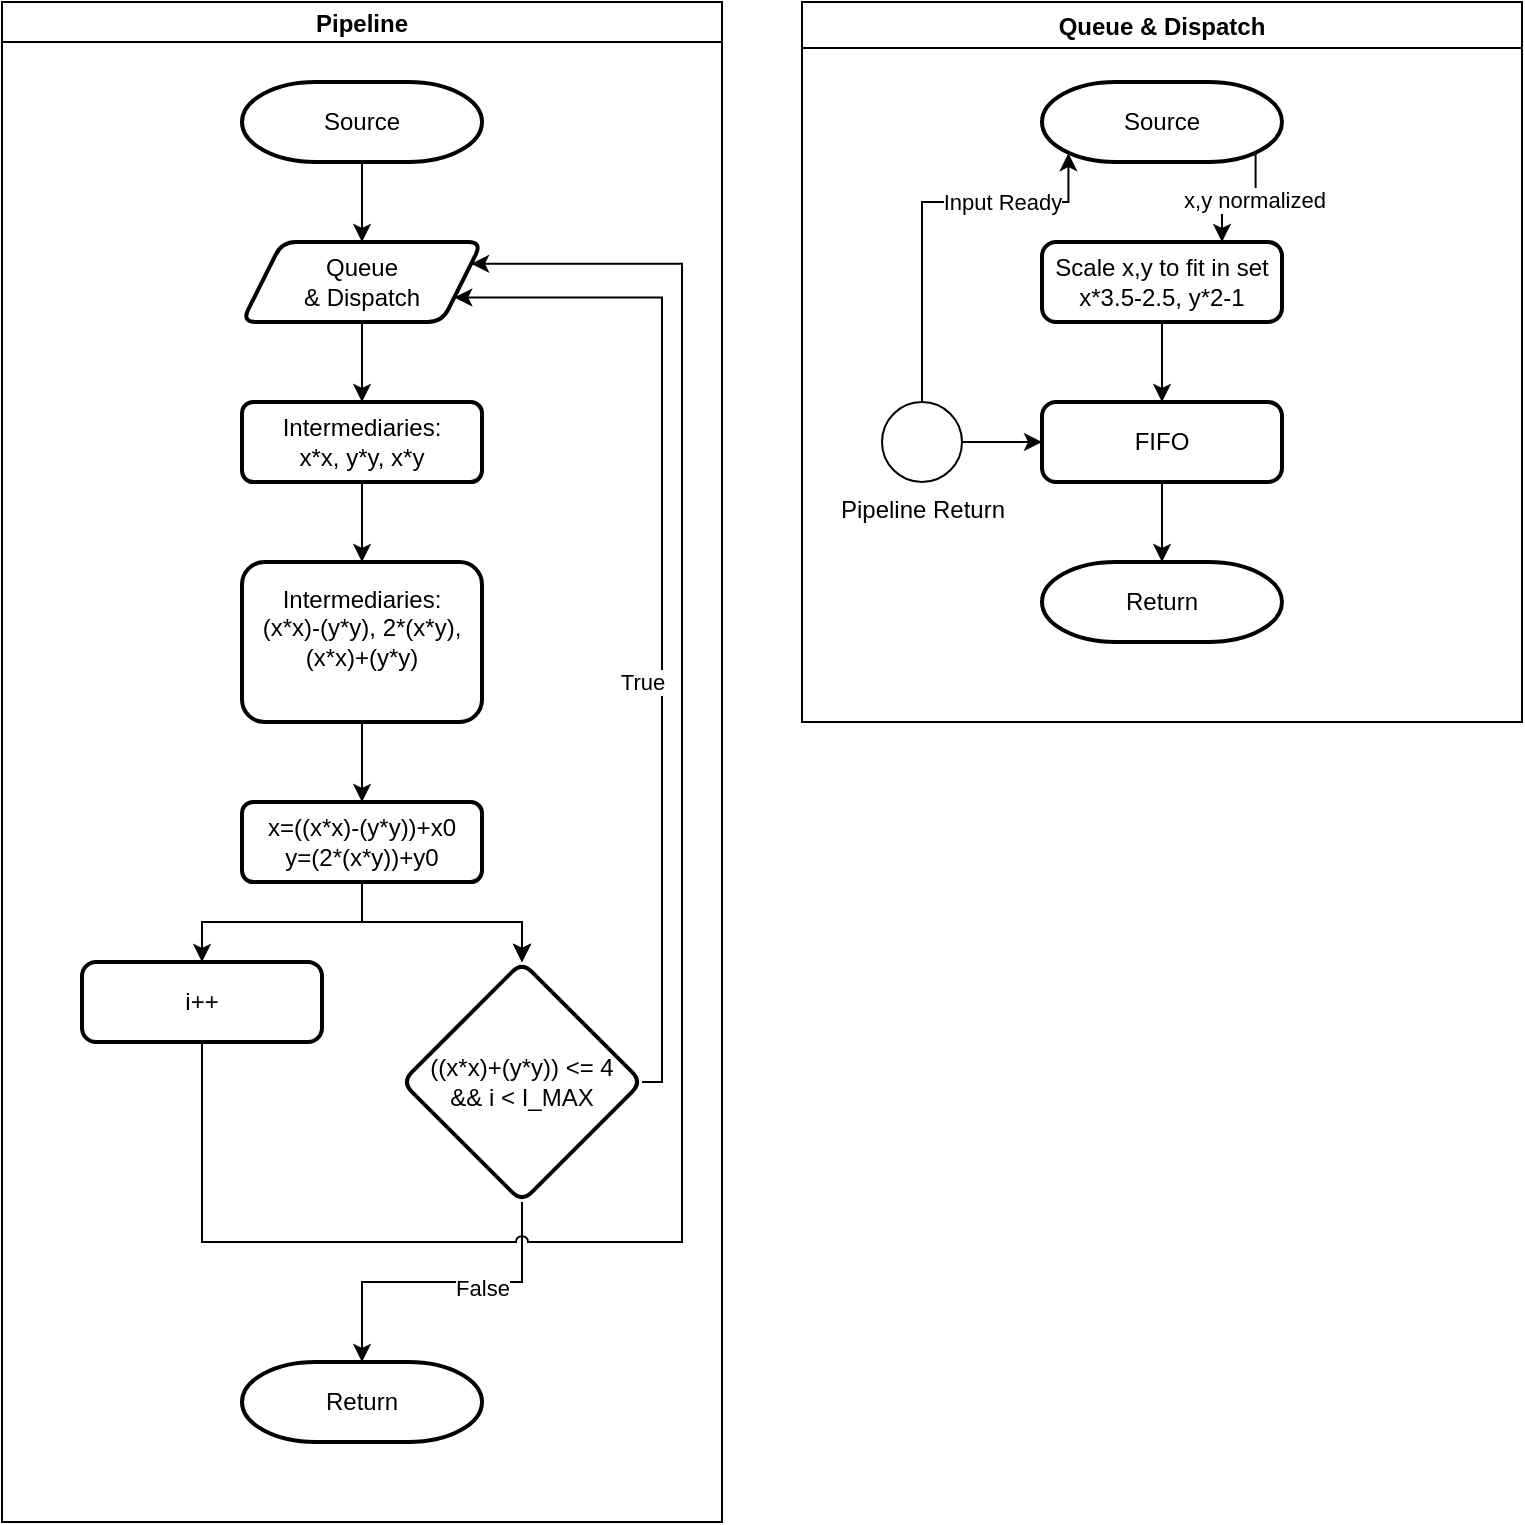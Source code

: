 <mxfile version="14.1.8" type="device"><diagram id="C5RBs43oDa-KdzZeNtuy" name="Page-1"><mxGraphModel dx="1422" dy="852" grid="1" gridSize="10" guides="1" tooltips="1" connect="1" arrows="1" fold="1" page="1" pageScale="1" pageWidth="827" pageHeight="1169" math="0" shadow="0"><root><mxCell id="WIyWlLk6GJQsqaUBKTNV-0"/><mxCell id="WIyWlLk6GJQsqaUBKTNV-1" parent="WIyWlLk6GJQsqaUBKTNV-0"/><mxCell id="VNkDTpvsNnp5MZvEoILv-1" value="Pipeline" style="swimlane;startSize=20;" parent="WIyWlLk6GJQsqaUBKTNV-1" vertex="1"><mxGeometry x="40" y="40" width="360" height="760" as="geometry"><mxRectangle x="280" y="240" width="80" height="23" as="alternateBounds"/></mxGeometry></mxCell><mxCell id="yRT6sA9HGH2TfK_fh3yp-32" value="Source" style="strokeWidth=2;html=1;shape=mxgraph.flowchart.terminator;whiteSpace=wrap;" parent="VNkDTpvsNnp5MZvEoILv-1" vertex="1"><mxGeometry x="120" y="40" width="120" height="40" as="geometry"/></mxCell><mxCell id="yRT6sA9HGH2TfK_fh3yp-4" value="Queue &lt;br&gt;&amp;amp; Dispatch" style="shape=parallelogram;perimeter=parallelogramPerimeter;whiteSpace=wrap;html=1;fixedSize=1;rounded=1;strokeWidth=2;arcSize=14;" parent="VNkDTpvsNnp5MZvEoILv-1" vertex="1"><mxGeometry x="120" y="120" width="120" height="40" as="geometry"/></mxCell><mxCell id="yRT6sA9HGH2TfK_fh3yp-5" value="" style="edgeStyle=orthogonalEdgeStyle;rounded=0;orthogonalLoop=1;jettySize=auto;html=1;" parent="VNkDTpvsNnp5MZvEoILv-1" source="yRT6sA9HGH2TfK_fh3yp-32" target="yRT6sA9HGH2TfK_fh3yp-4" edge="1"><mxGeometry relative="1" as="geometry"><mxPoint x="70" y="140" as="sourcePoint"/></mxGeometry></mxCell><mxCell id="yRT6sA9HGH2TfK_fh3yp-10" value="Intermediaries:&lt;br&gt;x*x, y*y, x*y" style="whiteSpace=wrap;html=1;rounded=1;strokeWidth=2;arcSize=14;" parent="VNkDTpvsNnp5MZvEoILv-1" vertex="1"><mxGeometry x="120" y="200" width="120" height="40" as="geometry"/></mxCell><mxCell id="yRT6sA9HGH2TfK_fh3yp-11" value="" style="edgeStyle=orthogonalEdgeStyle;rounded=0;orthogonalLoop=1;jettySize=auto;html=1;" parent="VNkDTpvsNnp5MZvEoILv-1" source="yRT6sA9HGH2TfK_fh3yp-4" target="yRT6sA9HGH2TfK_fh3yp-10" edge="1"><mxGeometry relative="1" as="geometry"/></mxCell><mxCell id="yRT6sA9HGH2TfK_fh3yp-14" value="Intermediaries:&lt;br&gt;(x*x)-(y*y), 2*(x*y),(x*x)+(y*y)&lt;br&gt;&amp;nbsp;" style="whiteSpace=wrap;html=1;rounded=1;strokeWidth=2;arcSize=14;" parent="VNkDTpvsNnp5MZvEoILv-1" vertex="1"><mxGeometry x="120" y="280" width="120" height="80" as="geometry"/></mxCell><mxCell id="yRT6sA9HGH2TfK_fh3yp-15" value="" style="edgeStyle=orthogonalEdgeStyle;rounded=0;orthogonalLoop=1;jettySize=auto;html=1;" parent="VNkDTpvsNnp5MZvEoILv-1" source="yRT6sA9HGH2TfK_fh3yp-10" target="yRT6sA9HGH2TfK_fh3yp-14" edge="1"><mxGeometry relative="1" as="geometry"/></mxCell><mxCell id="yRT6sA9HGH2TfK_fh3yp-16" value="x=((x*x)-(y*y))+x0&lt;br&gt;y=(2*(x*y))+y0" style="whiteSpace=wrap;html=1;rounded=1;strokeWidth=2;arcSize=14;" parent="VNkDTpvsNnp5MZvEoILv-1" vertex="1"><mxGeometry x="120" y="400" width="120" height="40" as="geometry"/></mxCell><mxCell id="yRT6sA9HGH2TfK_fh3yp-17" value="" style="edgeStyle=orthogonalEdgeStyle;rounded=0;orthogonalLoop=1;jettySize=auto;html=1;" parent="VNkDTpvsNnp5MZvEoILv-1" source="yRT6sA9HGH2TfK_fh3yp-14" target="yRT6sA9HGH2TfK_fh3yp-16" edge="1"><mxGeometry relative="1" as="geometry"/></mxCell><mxCell id="yRT6sA9HGH2TfK_fh3yp-24" value="i++" style="rounded=1;whiteSpace=wrap;html=1;absoluteArcSize=1;arcSize=14;strokeWidth=2;" parent="VNkDTpvsNnp5MZvEoILv-1" vertex="1"><mxGeometry x="40" y="480" width="120" height="40" as="geometry"/></mxCell><mxCell id="yRT6sA9HGH2TfK_fh3yp-25" value="" style="edgeStyle=orthogonalEdgeStyle;rounded=0;orthogonalLoop=1;jettySize=auto;html=1;entryX=0.5;entryY=0;entryDx=0;entryDy=0;exitX=0.5;exitY=1;exitDx=0;exitDy=0;" parent="VNkDTpvsNnp5MZvEoILv-1" source="yRT6sA9HGH2TfK_fh3yp-16" target="yRT6sA9HGH2TfK_fh3yp-24" edge="1"><mxGeometry relative="1" as="geometry"><mxPoint x="70" y="500" as="sourcePoint"/><mxPoint x="110" y="560" as="targetPoint"/></mxGeometry></mxCell><mxCell id="yRT6sA9HGH2TfK_fh3yp-28" value="Return" style="strokeWidth=2;html=1;shape=mxgraph.flowchart.terminator;whiteSpace=wrap;" parent="VNkDTpvsNnp5MZvEoILv-1" vertex="1"><mxGeometry x="120" y="680" width="120" height="40" as="geometry"/></mxCell><mxCell id="yRT6sA9HGH2TfK_fh3yp-20" value="((x*x)+(y*y)) &amp;lt;= 4&lt;br&gt;&amp;amp;&amp;amp; i &amp;lt; I_MAX" style="rhombus;whiteSpace=wrap;html=1;rounded=1;strokeWidth=2;arcSize=14;" parent="VNkDTpvsNnp5MZvEoILv-1" vertex="1"><mxGeometry x="200" y="480" width="120" height="120" as="geometry"/></mxCell><mxCell id="yRT6sA9HGH2TfK_fh3yp-29" style="edgeStyle=orthogonalEdgeStyle;rounded=0;orthogonalLoop=1;jettySize=auto;html=1;exitX=0.5;exitY=1;exitDx=0;exitDy=0;entryX=0.5;entryY=0;entryDx=0;entryDy=0;entryPerimeter=0;" parent="VNkDTpvsNnp5MZvEoILv-1" source="yRT6sA9HGH2TfK_fh3yp-20" target="yRT6sA9HGH2TfK_fh3yp-28" edge="1"><mxGeometry relative="1" as="geometry"/></mxCell><mxCell id="yRT6sA9HGH2TfK_fh3yp-30" value="False" style="edgeLabel;html=1;align=center;verticalAlign=middle;resizable=0;points=[];" parent="yRT6sA9HGH2TfK_fh3yp-29" vertex="1" connectable="0"><mxGeometry x="-0.25" y="3" relative="1" as="geometry"><mxPoint as="offset"/></mxGeometry></mxCell><mxCell id="yRT6sA9HGH2TfK_fh3yp-26" style="edgeStyle=orthogonalEdgeStyle;rounded=0;orthogonalLoop=1;jettySize=auto;html=1;exitX=1;exitY=0.5;exitDx=0;exitDy=0;entryX=1;entryY=0.75;entryDx=0;entryDy=0;" parent="VNkDTpvsNnp5MZvEoILv-1" source="yRT6sA9HGH2TfK_fh3yp-20" target="yRT6sA9HGH2TfK_fh3yp-4" edge="1"><mxGeometry relative="1" as="geometry"><Array as="points"><mxPoint x="330" y="540"/><mxPoint x="330" y="148"/></Array></mxGeometry></mxCell><mxCell id="PlIwroYfPFHR1rBGE-uS-0" value="True" style="edgeLabel;html=1;align=center;verticalAlign=middle;resizable=0;points=[];" vertex="1" connectable="0" parent="yRT6sA9HGH2TfK_fh3yp-26"><mxGeometry x="-0.866" relative="1" as="geometry"><mxPoint x="-10" y="-176" as="offset"/></mxGeometry></mxCell><mxCell id="yRT6sA9HGH2TfK_fh3yp-23" value="" style="edgeStyle=orthogonalEdgeStyle;rounded=0;orthogonalLoop=1;jettySize=auto;html=1;" parent="VNkDTpvsNnp5MZvEoILv-1" source="yRT6sA9HGH2TfK_fh3yp-16" target="yRT6sA9HGH2TfK_fh3yp-20" edge="1"><mxGeometry relative="1" as="geometry"/></mxCell><mxCell id="yRT6sA9HGH2TfK_fh3yp-22" value="" style="edgeStyle=orthogonalEdgeStyle;rounded=0;orthogonalLoop=1;jettySize=auto;html=1;" parent="VNkDTpvsNnp5MZvEoILv-1" source="yRT6sA9HGH2TfK_fh3yp-16" target="yRT6sA9HGH2TfK_fh3yp-20" edge="1"><mxGeometry relative="1" as="geometry"/></mxCell><mxCell id="yRT6sA9HGH2TfK_fh3yp-21" value="" style="edgeStyle=orthogonalEdgeStyle;rounded=0;orthogonalLoop=1;jettySize=auto;html=1;" parent="VNkDTpvsNnp5MZvEoILv-1" source="yRT6sA9HGH2TfK_fh3yp-16" target="yRT6sA9HGH2TfK_fh3yp-20" edge="1"><mxGeometry relative="1" as="geometry"/></mxCell><mxCell id="VNkDTpvsNnp5MZvEoILv-14" style="edgeStyle=orthogonalEdgeStyle;rounded=0;orthogonalLoop=1;jettySize=auto;html=1;exitX=0.5;exitY=1;exitDx=0;exitDy=0;entryX=1;entryY=0.25;entryDx=0;entryDy=0;jumpStyle=arc;" parent="VNkDTpvsNnp5MZvEoILv-1" source="yRT6sA9HGH2TfK_fh3yp-24" target="yRT6sA9HGH2TfK_fh3yp-4" edge="1"><mxGeometry relative="1" as="geometry"><mxPoint x="60" y="140" as="targetPoint"/><Array as="points"><mxPoint x="100" y="620"/><mxPoint x="340" y="620"/><mxPoint x="340" y="131"/></Array></mxGeometry></mxCell><mxCell id="al2Q8mqNINXNeUiDCsY2-0" value="Queue &amp; Dispatch" style="swimlane;" parent="WIyWlLk6GJQsqaUBKTNV-1" vertex="1"><mxGeometry x="440" y="40" width="360" height="360" as="geometry"/></mxCell><mxCell id="al2Q8mqNINXNeUiDCsY2-8" style="edgeStyle=orthogonalEdgeStyle;rounded=0;orthogonalLoop=1;jettySize=auto;html=1;exitX=0.89;exitY=0.89;exitDx=0;exitDy=0;exitPerimeter=0;entryX=0.75;entryY=0;entryDx=0;entryDy=0;" parent="al2Q8mqNINXNeUiDCsY2-0" source="al2Q8mqNINXNeUiDCsY2-4" target="al2Q8mqNINXNeUiDCsY2-7" edge="1"><mxGeometry relative="1" as="geometry"/></mxCell><mxCell id="al2Q8mqNINXNeUiDCsY2-10" value="x,y normalized" style="edgeLabel;html=1;align=center;verticalAlign=middle;resizable=0;points=[];" parent="al2Q8mqNINXNeUiDCsY2-8" vertex="1" connectable="0"><mxGeometry x="-0.245" y="-1" relative="1" as="geometry"><mxPoint as="offset"/></mxGeometry></mxCell><mxCell id="al2Q8mqNINXNeUiDCsY2-4" value="Source" style="strokeWidth=2;html=1;shape=mxgraph.flowchart.terminator;whiteSpace=wrap;" parent="al2Q8mqNINXNeUiDCsY2-0" vertex="1"><mxGeometry x="120" y="40" width="120" height="40" as="geometry"/></mxCell><mxCell id="al2Q8mqNINXNeUiDCsY2-9" style="edgeStyle=orthogonalEdgeStyle;rounded=0;orthogonalLoop=1;jettySize=auto;html=1;entryX=0.11;entryY=0.89;entryDx=0;entryDy=0;entryPerimeter=0;exitX=0.5;exitY=0;exitDx=0;exitDy=0;exitPerimeter=0;" parent="al2Q8mqNINXNeUiDCsY2-0" source="al2Q8mqNINXNeUiDCsY2-12" target="al2Q8mqNINXNeUiDCsY2-4" edge="1"><mxGeometry relative="1" as="geometry"><mxPoint x="90" y="220" as="sourcePoint"/><Array as="points"><mxPoint x="60" y="100"/><mxPoint x="133" y="100"/></Array></mxGeometry></mxCell><mxCell id="al2Q8mqNINXNeUiDCsY2-11" value="Input Ready" style="edgeLabel;html=1;align=center;verticalAlign=middle;resizable=0;points=[];" parent="al2Q8mqNINXNeUiDCsY2-9" vertex="1" connectable="0"><mxGeometry x="0.125" relative="1" as="geometry"><mxPoint x="28.93" as="offset"/></mxGeometry></mxCell><mxCell id="al2Q8mqNINXNeUiDCsY2-7" value="Scale x,y to fit in set&lt;br&gt;x*3.5-2.5, y*2-1" style="rounded=1;whiteSpace=wrap;html=1;absoluteArcSize=1;arcSize=14;strokeWidth=2;" parent="al2Q8mqNINXNeUiDCsY2-0" vertex="1"><mxGeometry x="120" y="120" width="120" height="40" as="geometry"/></mxCell><mxCell id="al2Q8mqNINXNeUiDCsY2-13" style="edgeStyle=orthogonalEdgeStyle;rounded=0;orthogonalLoop=1;jettySize=auto;html=1;exitX=1;exitY=0.5;exitDx=0;exitDy=0;exitPerimeter=0;entryX=0;entryY=0.5;entryDx=0;entryDy=0;" parent="al2Q8mqNINXNeUiDCsY2-0" source="al2Q8mqNINXNeUiDCsY2-12" target="al2Q8mqNINXNeUiDCsY2-14" edge="1"><mxGeometry relative="1" as="geometry"/></mxCell><mxCell id="al2Q8mqNINXNeUiDCsY2-12" value="Pipeline Return" style="verticalLabelPosition=bottom;verticalAlign=top;html=1;shape=mxgraph.flowchart.on-page_reference;" parent="al2Q8mqNINXNeUiDCsY2-0" vertex="1"><mxGeometry x="40" y="200" width="40" height="40" as="geometry"/></mxCell><mxCell id="al2Q8mqNINXNeUiDCsY2-17" style="edgeStyle=orthogonalEdgeStyle;rounded=0;orthogonalLoop=1;jettySize=auto;html=1;exitX=0.5;exitY=1;exitDx=0;exitDy=0;entryX=0.5;entryY=0;entryDx=0;entryDy=0;entryPerimeter=0;" parent="al2Q8mqNINXNeUiDCsY2-0" source="al2Q8mqNINXNeUiDCsY2-14" target="al2Q8mqNINXNeUiDCsY2-16" edge="1"><mxGeometry relative="1" as="geometry"/></mxCell><mxCell id="al2Q8mqNINXNeUiDCsY2-14" value="FIFO" style="rounded=1;whiteSpace=wrap;html=1;absoluteArcSize=1;arcSize=14;strokeWidth=2;" parent="al2Q8mqNINXNeUiDCsY2-0" vertex="1"><mxGeometry x="120" y="200" width="120" height="40" as="geometry"/></mxCell><mxCell id="al2Q8mqNINXNeUiDCsY2-15" value="" style="edgeStyle=orthogonalEdgeStyle;rounded=0;orthogonalLoop=1;jettySize=auto;html=1;" parent="al2Q8mqNINXNeUiDCsY2-0" source="al2Q8mqNINXNeUiDCsY2-7" target="al2Q8mqNINXNeUiDCsY2-14" edge="1"><mxGeometry relative="1" as="geometry"/></mxCell><mxCell id="al2Q8mqNINXNeUiDCsY2-16" value="Return" style="strokeWidth=2;html=1;shape=mxgraph.flowchart.terminator;whiteSpace=wrap;" parent="al2Q8mqNINXNeUiDCsY2-0" vertex="1"><mxGeometry x="120" y="280" width="120" height="40" as="geometry"/></mxCell></root></mxGraphModel></diagram></mxfile>
